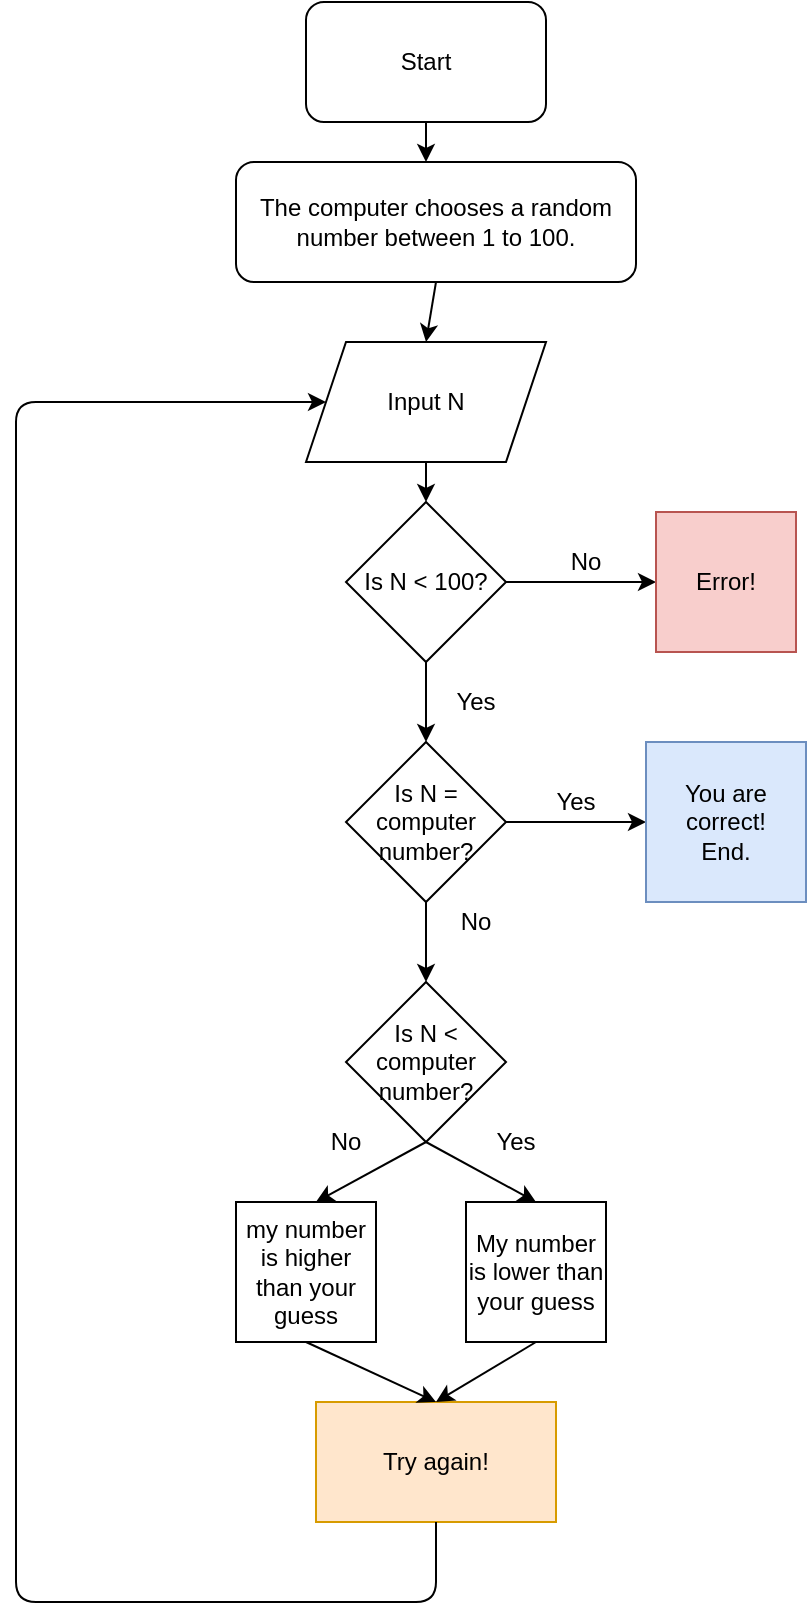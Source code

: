 <mxfile version="15.2.9" type="device"><diagram id="5JKUSt3YPoDYdRHjRpZt" name="Page-1"><mxGraphModel dx="870" dy="594" grid="1" gridSize="10" guides="1" tooltips="1" connect="1" arrows="1" fold="1" page="1" pageScale="1" pageWidth="850" pageHeight="1100" math="0" shadow="0"><root><mxCell id="0"/><mxCell id="1" parent="0"/><mxCell id="tM-iRVHQZIg23fSN8ofd-2" value="" style="rounded=1;whiteSpace=wrap;html=1;" vertex="1" parent="1"><mxGeometry x="365" y="40" width="120" height="60" as="geometry"/></mxCell><mxCell id="tM-iRVHQZIg23fSN8ofd-3" value="Start" style="text;html=1;strokeColor=none;fillColor=none;align=center;verticalAlign=middle;whiteSpace=wrap;rounded=0;" vertex="1" parent="1"><mxGeometry x="405" y="60" width="40" height="20" as="geometry"/></mxCell><mxCell id="tM-iRVHQZIg23fSN8ofd-5" value="" style="endArrow=classic;html=1;exitX=0.5;exitY=1;exitDx=0;exitDy=0;" edge="1" parent="1" source="tM-iRVHQZIg23fSN8ofd-2"><mxGeometry width="50" height="50" relative="1" as="geometry"><mxPoint x="390" y="300" as="sourcePoint"/><mxPoint x="425" y="120" as="targetPoint"/></mxGeometry></mxCell><mxCell id="tM-iRVHQZIg23fSN8ofd-11" value="Input N" style="shape=parallelogram;perimeter=parallelogramPerimeter;whiteSpace=wrap;html=1;fixedSize=1;" vertex="1" parent="1"><mxGeometry x="365" y="210" width="120" height="60" as="geometry"/></mxCell><mxCell id="tM-iRVHQZIg23fSN8ofd-12" value="" style="endArrow=classic;html=1;exitX=0.5;exitY=1;exitDx=0;exitDy=0;" edge="1" parent="1" source="tM-iRVHQZIg23fSN8ofd-11" target="tM-iRVHQZIg23fSN8ofd-13"><mxGeometry width="50" height="50" relative="1" as="geometry"><mxPoint x="390" y="400" as="sourcePoint"/><mxPoint x="425" y="280" as="targetPoint"/></mxGeometry></mxCell><mxCell id="tM-iRVHQZIg23fSN8ofd-13" value="Is N &amp;lt; 100?" style="rhombus;whiteSpace=wrap;html=1;" vertex="1" parent="1"><mxGeometry x="385" y="290" width="80" height="80" as="geometry"/></mxCell><mxCell id="tM-iRVHQZIg23fSN8ofd-14" value="The computer chooses a random number between 1 to 100." style="rounded=1;whiteSpace=wrap;html=1;" vertex="1" parent="1"><mxGeometry x="330" y="120" width="200" height="60" as="geometry"/></mxCell><mxCell id="tM-iRVHQZIg23fSN8ofd-16" value="" style="endArrow=classic;html=1;exitX=1;exitY=0.5;exitDx=0;exitDy=0;" edge="1" parent="1" source="tM-iRVHQZIg23fSN8ofd-13" target="tM-iRVHQZIg23fSN8ofd-17"><mxGeometry width="50" height="50" relative="1" as="geometry"><mxPoint x="390" y="340" as="sourcePoint"/><mxPoint x="520" y="330" as="targetPoint"/></mxGeometry></mxCell><mxCell id="tM-iRVHQZIg23fSN8ofd-17" value="Error!" style="whiteSpace=wrap;html=1;aspect=fixed;fillColor=#f8cecc;strokeColor=#b85450;" vertex="1" parent="1"><mxGeometry x="540" y="295" width="70" height="70" as="geometry"/></mxCell><mxCell id="tM-iRVHQZIg23fSN8ofd-23" value="Is N = computer number?" style="rhombus;whiteSpace=wrap;html=1;" vertex="1" parent="1"><mxGeometry x="385" y="410" width="80" height="80" as="geometry"/></mxCell><mxCell id="tM-iRVHQZIg23fSN8ofd-25" value="" style="endArrow=classic;html=1;exitX=1;exitY=0.5;exitDx=0;exitDy=0;" edge="1" parent="1" source="tM-iRVHQZIg23fSN8ofd-23" target="tM-iRVHQZIg23fSN8ofd-26"><mxGeometry width="50" height="50" relative="1" as="geometry"><mxPoint x="480" y="560" as="sourcePoint"/><mxPoint x="540" y="450" as="targetPoint"/></mxGeometry></mxCell><mxCell id="tM-iRVHQZIg23fSN8ofd-26" value="You are correct!&lt;br&gt;End." style="whiteSpace=wrap;html=1;aspect=fixed;fillColor=#dae8fc;strokeColor=#6c8ebf;" vertex="1" parent="1"><mxGeometry x="535" y="410" width="80" height="80" as="geometry"/></mxCell><mxCell id="tM-iRVHQZIg23fSN8ofd-27" value="Is N &amp;lt; computer number?" style="rhombus;whiteSpace=wrap;html=1;" vertex="1" parent="1"><mxGeometry x="385" y="530" width="80" height="80" as="geometry"/></mxCell><mxCell id="tM-iRVHQZIg23fSN8ofd-28" value="" style="endArrow=classic;html=1;exitX=0.5;exitY=1;exitDx=0;exitDy=0;" edge="1" parent="1" source="tM-iRVHQZIg23fSN8ofd-27"><mxGeometry width="50" height="50" relative="1" as="geometry"><mxPoint x="480" y="620" as="sourcePoint"/><mxPoint x="480" y="640" as="targetPoint"/></mxGeometry></mxCell><mxCell id="tM-iRVHQZIg23fSN8ofd-29" value="" style="endArrow=classic;html=1;exitX=0.5;exitY=1;exitDx=0;exitDy=0;" edge="1" parent="1" source="tM-iRVHQZIg23fSN8ofd-27"><mxGeometry width="50" height="50" relative="1" as="geometry"><mxPoint x="480" y="620" as="sourcePoint"/><mxPoint x="370" y="640" as="targetPoint"/></mxGeometry></mxCell><mxCell id="tM-iRVHQZIg23fSN8ofd-30" value="My number is lower than your guess" style="whiteSpace=wrap;html=1;aspect=fixed;" vertex="1" parent="1"><mxGeometry x="445" y="640" width="70" height="70" as="geometry"/></mxCell><mxCell id="tM-iRVHQZIg23fSN8ofd-31" value="Yes" style="text;html=1;strokeColor=none;fillColor=none;align=center;verticalAlign=middle;whiteSpace=wrap;rounded=0;" vertex="1" parent="1"><mxGeometry x="450" y="600" width="40" height="20" as="geometry"/></mxCell><mxCell id="tM-iRVHQZIg23fSN8ofd-32" value="No" style="text;html=1;strokeColor=none;fillColor=none;align=center;verticalAlign=middle;whiteSpace=wrap;rounded=0;" vertex="1" parent="1"><mxGeometry x="365" y="600" width="40" height="20" as="geometry"/></mxCell><mxCell id="tM-iRVHQZIg23fSN8ofd-34" value="my number is higher than your guess" style="whiteSpace=wrap;html=1;aspect=fixed;" vertex="1" parent="1"><mxGeometry x="330" y="640" width="70" height="70" as="geometry"/></mxCell><mxCell id="tM-iRVHQZIg23fSN8ofd-35" value="Try again!" style="rounded=0;whiteSpace=wrap;html=1;fillColor=#ffe6cc;strokeColor=#d79b00;" vertex="1" parent="1"><mxGeometry x="370" y="740" width="120" height="60" as="geometry"/></mxCell><mxCell id="tM-iRVHQZIg23fSN8ofd-36" value="" style="endArrow=classic;html=1;exitX=0.5;exitY=1;exitDx=0;exitDy=0;exitPerimeter=0;entryX=0;entryY=0.5;entryDx=0;entryDy=0;" edge="1" parent="1" source="tM-iRVHQZIg23fSN8ofd-35" target="tM-iRVHQZIg23fSN8ofd-11"><mxGeometry width="50" height="50" relative="1" as="geometry"><mxPoint x="420" y="680" as="sourcePoint"/><mxPoint x="220" y="210" as="targetPoint"/><Array as="points"><mxPoint x="430" y="840"/><mxPoint x="220" y="840"/><mxPoint x="220" y="240"/></Array></mxGeometry></mxCell><mxCell id="tM-iRVHQZIg23fSN8ofd-37" value="" style="endArrow=classic;html=1;exitX=0.5;exitY=1;exitDx=0;exitDy=0;entryX=0.5;entryY=0;entryDx=0;entryDy=0;" edge="1" parent="1" source="tM-iRVHQZIg23fSN8ofd-13" target="tM-iRVHQZIg23fSN8ofd-23"><mxGeometry width="50" height="50" relative="1" as="geometry"><mxPoint x="410" y="540" as="sourcePoint"/><mxPoint x="460" y="490" as="targetPoint"/></mxGeometry></mxCell><mxCell id="tM-iRVHQZIg23fSN8ofd-38" value="" style="endArrow=classic;html=1;exitX=0.5;exitY=1;exitDx=0;exitDy=0;entryX=0.5;entryY=0;entryDx=0;entryDy=0;" edge="1" parent="1" source="tM-iRVHQZIg23fSN8ofd-23" target="tM-iRVHQZIg23fSN8ofd-27"><mxGeometry width="50" height="50" relative="1" as="geometry"><mxPoint x="420" y="540" as="sourcePoint"/><mxPoint x="470" y="490" as="targetPoint"/></mxGeometry></mxCell><mxCell id="tM-iRVHQZIg23fSN8ofd-39" value="" style="endArrow=classic;html=1;exitX=0.5;exitY=1;exitDx=0;exitDy=0;entryX=0.5;entryY=0;entryDx=0;entryDy=0;" edge="1" parent="1" source="tM-iRVHQZIg23fSN8ofd-34" target="tM-iRVHQZIg23fSN8ofd-35"><mxGeometry width="50" height="50" relative="1" as="geometry"><mxPoint x="420" y="640" as="sourcePoint"/><mxPoint x="470" y="590" as="targetPoint"/></mxGeometry></mxCell><mxCell id="tM-iRVHQZIg23fSN8ofd-40" value="" style="endArrow=classic;html=1;exitX=0.5;exitY=1;exitDx=0;exitDy=0;" edge="1" parent="1" source="tM-iRVHQZIg23fSN8ofd-30"><mxGeometry width="50" height="50" relative="1" as="geometry"><mxPoint x="420" y="640" as="sourcePoint"/><mxPoint x="430" y="740" as="targetPoint"/></mxGeometry></mxCell><mxCell id="tM-iRVHQZIg23fSN8ofd-43" value="" style="endArrow=classic;html=1;exitX=0.5;exitY=1;exitDx=0;exitDy=0;entryX=0.5;entryY=0;entryDx=0;entryDy=0;" edge="1" parent="1" source="tM-iRVHQZIg23fSN8ofd-14" target="tM-iRVHQZIg23fSN8ofd-11"><mxGeometry width="50" height="50" relative="1" as="geometry"><mxPoint x="440" y="280" as="sourcePoint"/><mxPoint x="490" y="230" as="targetPoint"/></mxGeometry></mxCell><mxCell id="tM-iRVHQZIg23fSN8ofd-44" value="No" style="text;html=1;strokeColor=none;fillColor=none;align=center;verticalAlign=middle;whiteSpace=wrap;rounded=0;" vertex="1" parent="1"><mxGeometry x="485" y="310" width="40" height="20" as="geometry"/></mxCell><mxCell id="tM-iRVHQZIg23fSN8ofd-45" value="Yes" style="text;html=1;strokeColor=none;fillColor=none;align=center;verticalAlign=middle;whiteSpace=wrap;rounded=0;" vertex="1" parent="1"><mxGeometry x="430" y="380" width="40" height="20" as="geometry"/></mxCell><mxCell id="tM-iRVHQZIg23fSN8ofd-46" value="Yes" style="text;html=1;strokeColor=none;fillColor=none;align=center;verticalAlign=middle;whiteSpace=wrap;rounded=0;" vertex="1" parent="1"><mxGeometry x="480" y="430" width="40" height="20" as="geometry"/></mxCell><mxCell id="tM-iRVHQZIg23fSN8ofd-47" value="No" style="text;html=1;strokeColor=none;fillColor=none;align=center;verticalAlign=middle;whiteSpace=wrap;rounded=0;" vertex="1" parent="1"><mxGeometry x="430" y="490" width="40" height="20" as="geometry"/></mxCell></root></mxGraphModel></diagram></mxfile>
